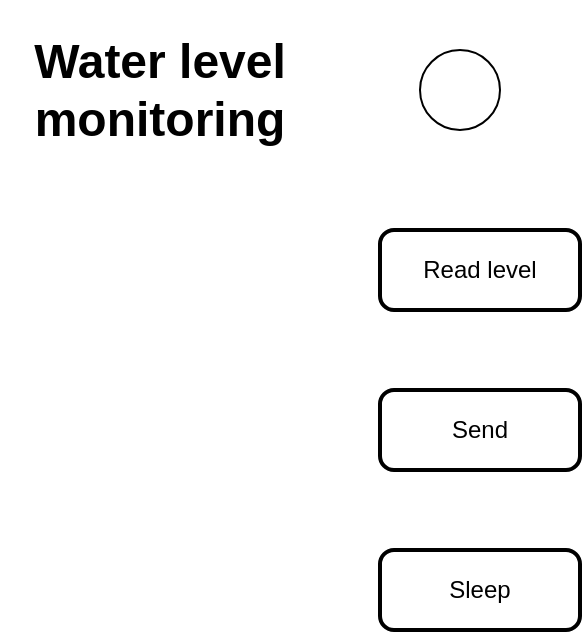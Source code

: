<mxfile version="15.4.1" type="github">
  <diagram id="C5RBs43oDa-KdzZeNtuy" name="Page-1">
    <mxGraphModel dx="1333" dy="2092" grid="1" gridSize="10" guides="1" tooltips="1" connect="1" arrows="1" fold="1" page="1" pageScale="1" pageWidth="827" pageHeight="1169" math="0" shadow="0">
      <root>
        <mxCell id="WIyWlLk6GJQsqaUBKTNV-0" />
        <mxCell id="WIyWlLk6GJQsqaUBKTNV-1" parent="WIyWlLk6GJQsqaUBKTNV-0" />
        <mxCell id="zu7quKONwILufSVJRmsm-1" value="" style="verticalLabelPosition=bottom;verticalAlign=top;html=1;shape=mxgraph.flowchart.on-page_reference;" parent="WIyWlLk6GJQsqaUBKTNV-1" vertex="1">
          <mxGeometry x="220" y="10" width="40" height="40" as="geometry" />
        </mxCell>
        <mxCell id="zu7quKONwILufSVJRmsm-2" value="&lt;h1&gt;Water level monitoring&lt;/h1&gt;" style="text;html=1;strokeColor=none;fillColor=none;align=center;verticalAlign=middle;whiteSpace=wrap;rounded=0;" parent="WIyWlLk6GJQsqaUBKTNV-1" vertex="1">
          <mxGeometry x="10" y="15" width="160" height="30" as="geometry" />
        </mxCell>
        <mxCell id="zu7quKONwILufSVJRmsm-4" value="Read level" style="rounded=1;whiteSpace=wrap;html=1;absoluteArcSize=1;arcSize=14;strokeWidth=2;" parent="WIyWlLk6GJQsqaUBKTNV-1" vertex="1">
          <mxGeometry x="200" y="100" width="100" height="40" as="geometry" />
        </mxCell>
        <mxCell id="zu7quKONwILufSVJRmsm-7" value="Send" style="rounded=1;whiteSpace=wrap;html=1;absoluteArcSize=1;arcSize=14;strokeWidth=2;" parent="WIyWlLk6GJQsqaUBKTNV-1" vertex="1">
          <mxGeometry x="200" y="180" width="100" height="40" as="geometry" />
        </mxCell>
        <mxCell id="zu7quKONwILufSVJRmsm-8" value="Sleep" style="rounded=1;whiteSpace=wrap;html=1;absoluteArcSize=1;arcSize=14;strokeWidth=2;" parent="WIyWlLk6GJQsqaUBKTNV-1" vertex="1">
          <mxGeometry x="200" y="260" width="100" height="40" as="geometry" />
        </mxCell>
      </root>
    </mxGraphModel>
  </diagram>
</mxfile>
